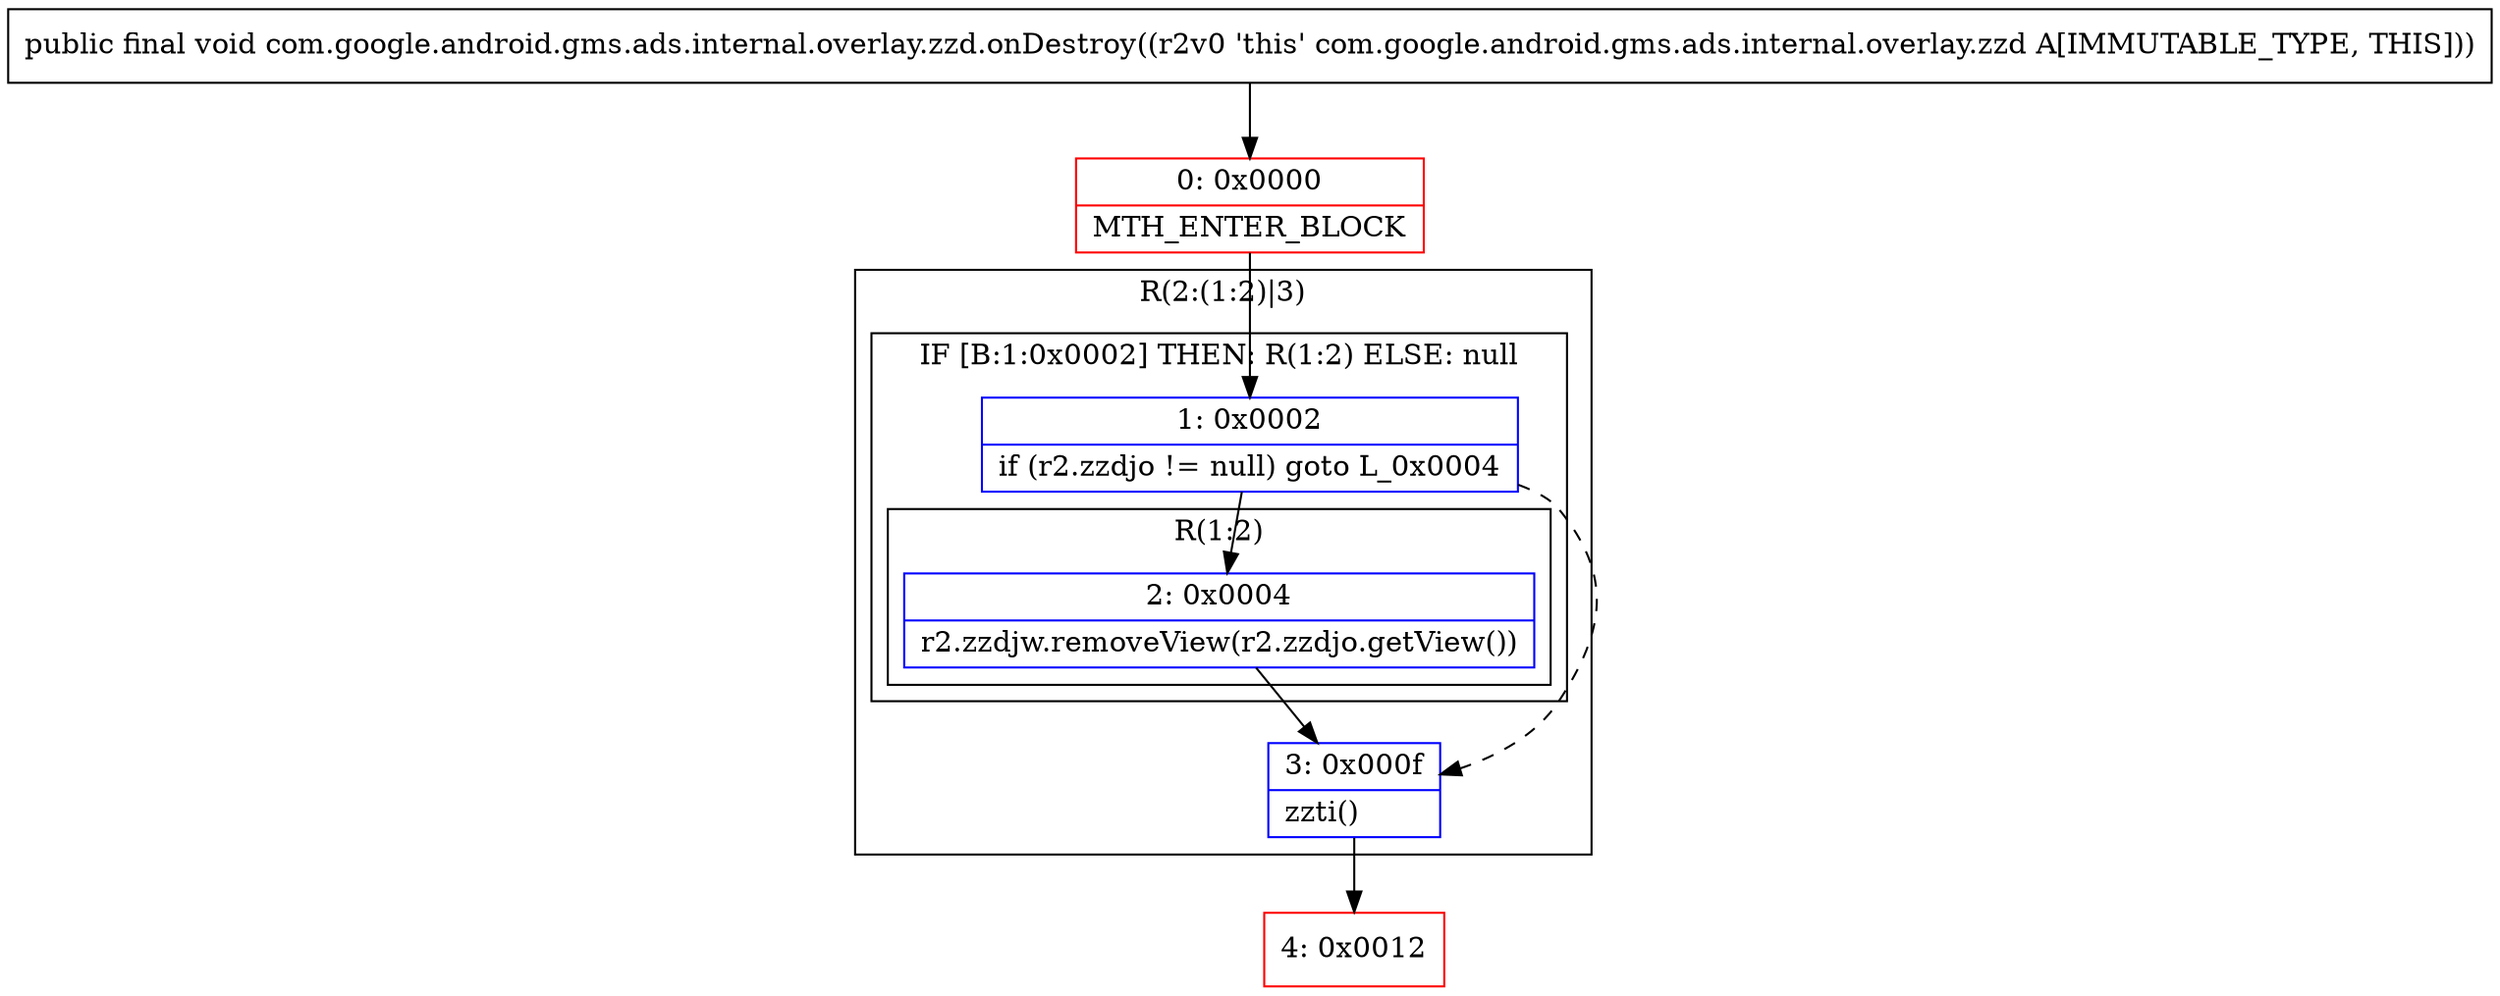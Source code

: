 digraph "CFG forcom.google.android.gms.ads.internal.overlay.zzd.onDestroy()V" {
subgraph cluster_Region_1099799545 {
label = "R(2:(1:2)|3)";
node [shape=record,color=blue];
subgraph cluster_IfRegion_94890110 {
label = "IF [B:1:0x0002] THEN: R(1:2) ELSE: null";
node [shape=record,color=blue];
Node_1 [shape=record,label="{1\:\ 0x0002|if (r2.zzdjo != null) goto L_0x0004\l}"];
subgraph cluster_Region_36557865 {
label = "R(1:2)";
node [shape=record,color=blue];
Node_2 [shape=record,label="{2\:\ 0x0004|r2.zzdjw.removeView(r2.zzdjo.getView())\l}"];
}
}
Node_3 [shape=record,label="{3\:\ 0x000f|zzti()\l}"];
}
Node_0 [shape=record,color=red,label="{0\:\ 0x0000|MTH_ENTER_BLOCK\l}"];
Node_4 [shape=record,color=red,label="{4\:\ 0x0012}"];
MethodNode[shape=record,label="{public final void com.google.android.gms.ads.internal.overlay.zzd.onDestroy((r2v0 'this' com.google.android.gms.ads.internal.overlay.zzd A[IMMUTABLE_TYPE, THIS])) }"];
MethodNode -> Node_0;
Node_1 -> Node_2;
Node_1 -> Node_3[style=dashed];
Node_2 -> Node_3;
Node_3 -> Node_4;
Node_0 -> Node_1;
}

